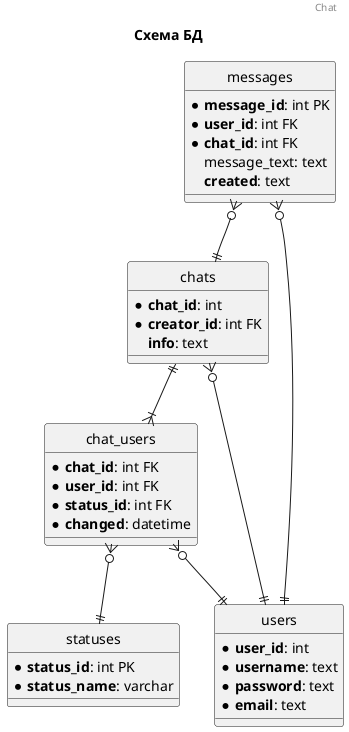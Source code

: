 @startuml

header Chat
title Схема БД

hide circle
'skinparam linetype ortho




entity chats{
    * **chat_id**: int
    * **creator_id**: int FK
    **info**: text


}

entity users{
    * **user_id**: int
    * **username**: text
    * **password**: text
    * **email**: text
}

entity chat_users{
    * **chat_id**: int FK
    * **user_id**: int FK
    * **status_id**: int FK
    * **changed**: datetime
}

entity messages{
    * **message_id**: int PK
    * **user_id**: int FK
    * **chat_id**: int FK
    message_text: text
    **created**: text
}


entity statuses{
    * **status_id**: int PK
    * **status_name**: varchar

}
chats }o--|| users
messages }o--|| users
chat_users }o--|| users
chats ||--|{ chat_users
chat_users }o--||statuses
messages }o--||chats

@enduml

